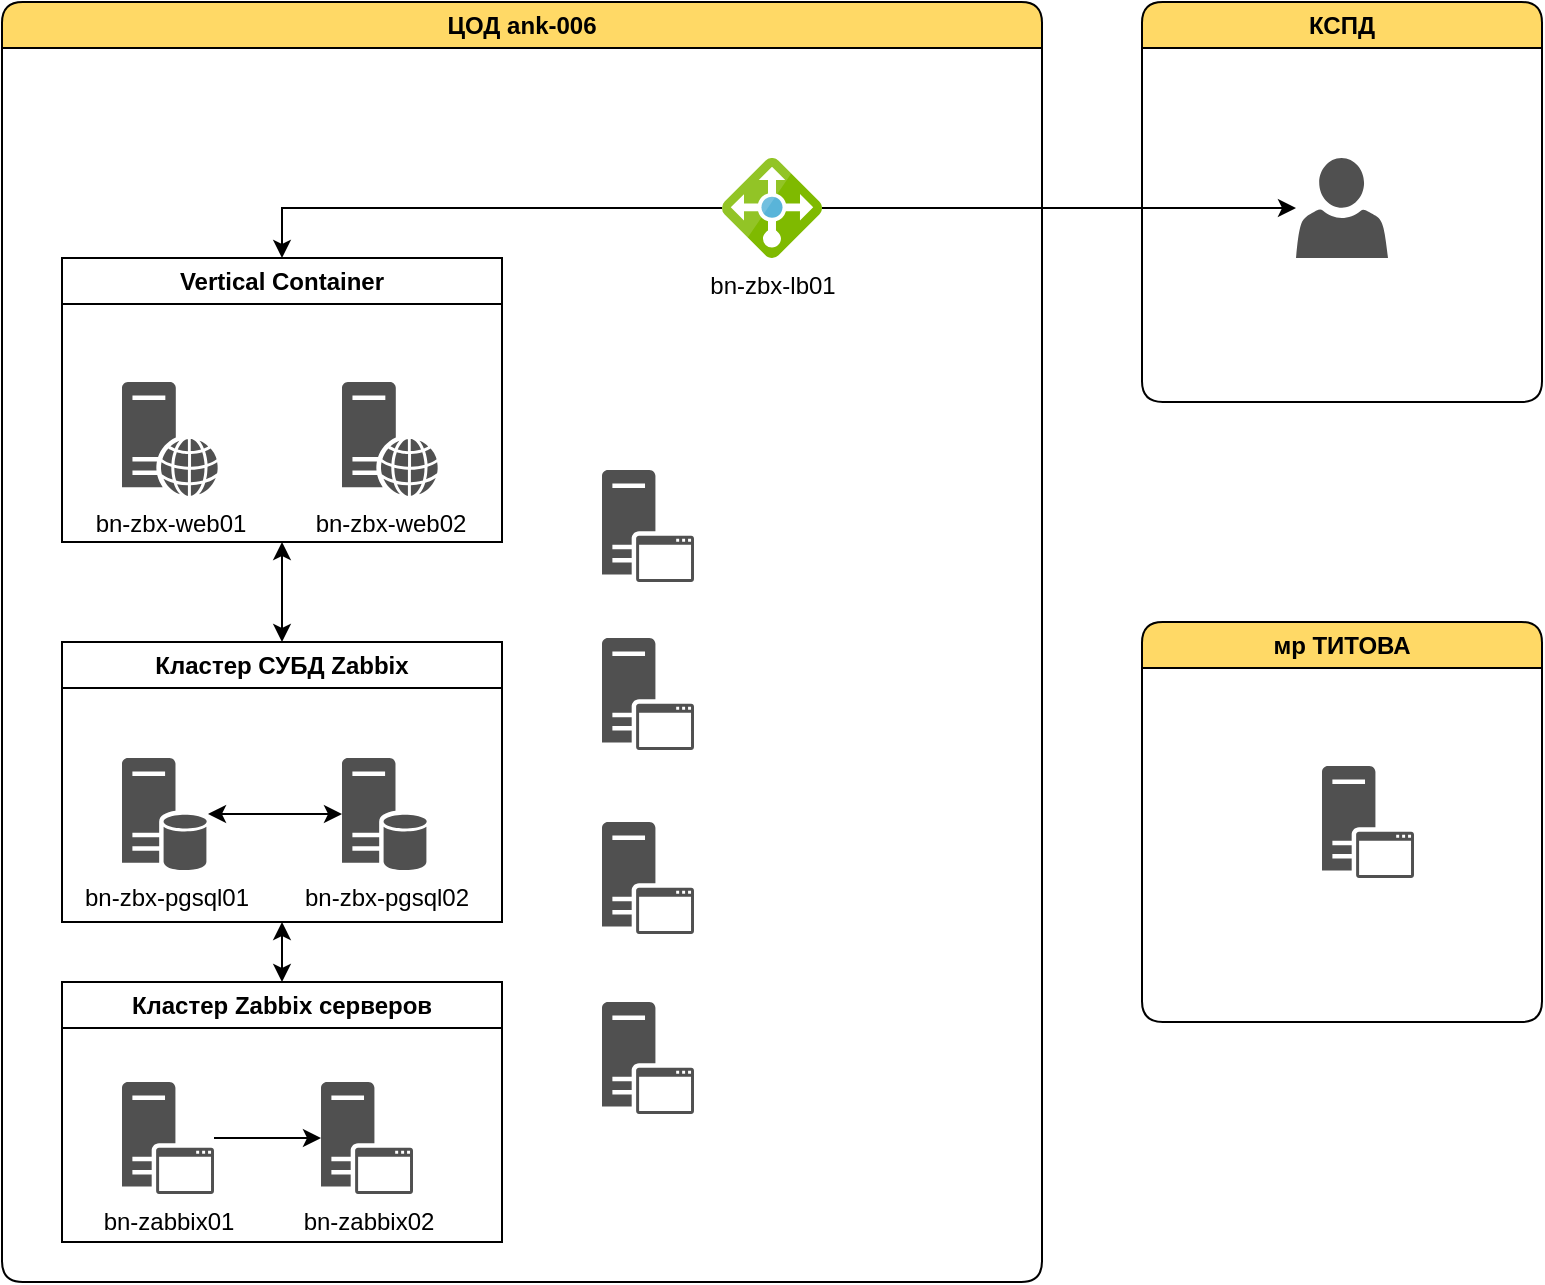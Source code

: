 <mxfile version="26.0.11">
  <diagram id="l8hXMBHkgcEJcSW0mbfh" name="Page-1">
    <mxGraphModel dx="1221" dy="663" grid="1" gridSize="10" guides="1" tooltips="1" connect="1" arrows="1" fold="1" page="1" pageScale="1" pageWidth="1169" pageHeight="827" math="0" shadow="0">
      <root>
        <object label="" id="0">
          <mxCell />
        </object>
        <mxCell id="1" parent="0" />
        <mxCell id="rNMLbwtCQdPNrBkOy4mB-1" value="ЦОД ank-006" style="swimlane;whiteSpace=wrap;html=1;gradientColor=none;fillColor=#FFD966;rounded=1;shadow=0;" vertex="1" parent="1">
          <mxGeometry x="110" y="60" width="520" height="640" as="geometry" />
        </mxCell>
        <mxCell id="rNMLbwtCQdPNrBkOy4mB-33" style="edgeStyle=orthogonalEdgeStyle;rounded=0;orthogonalLoop=1;jettySize=auto;html=1;entryX=0.5;entryY=0;entryDx=0;entryDy=0;" edge="1" parent="rNMLbwtCQdPNrBkOy4mB-1" source="rNMLbwtCQdPNrBkOy4mB-5" target="rNMLbwtCQdPNrBkOy4mB-29">
          <mxGeometry relative="1" as="geometry" />
        </mxCell>
        <mxCell id="rNMLbwtCQdPNrBkOy4mB-5" value="bn-zbx-lb01" style="image;sketch=0;aspect=fixed;html=1;points=[];align=center;fontSize=12;image=img/lib/mscae/Load_Balancer_feature.svg;" vertex="1" parent="rNMLbwtCQdPNrBkOy4mB-1">
          <mxGeometry x="360" y="78" width="50" height="50" as="geometry" />
        </mxCell>
        <mxCell id="rNMLbwtCQdPNrBkOy4mB-16" value="" style="sketch=0;pointerEvents=1;shadow=0;dashed=0;html=1;strokeColor=none;fillColor=#505050;labelPosition=center;verticalLabelPosition=bottom;verticalAlign=top;outlineConnect=0;align=center;shape=mxgraph.office.servers.application_server;" vertex="1" parent="rNMLbwtCQdPNrBkOy4mB-1">
          <mxGeometry x="300" y="410" width="46" height="56" as="geometry" />
        </mxCell>
        <mxCell id="rNMLbwtCQdPNrBkOy4mB-18" value="" style="sketch=0;pointerEvents=1;shadow=0;dashed=0;html=1;strokeColor=none;fillColor=#505050;labelPosition=center;verticalLabelPosition=bottom;verticalAlign=top;outlineConnect=0;align=center;shape=mxgraph.office.servers.application_server;" vertex="1" parent="rNMLbwtCQdPNrBkOy4mB-1">
          <mxGeometry x="300" y="500" width="46" height="56" as="geometry" />
        </mxCell>
        <mxCell id="rNMLbwtCQdPNrBkOy4mB-19" value="" style="sketch=0;pointerEvents=1;shadow=0;dashed=0;html=1;strokeColor=none;fillColor=#505050;labelPosition=center;verticalLabelPosition=bottom;verticalAlign=top;outlineConnect=0;align=center;shape=mxgraph.office.servers.application_server;" vertex="1" parent="rNMLbwtCQdPNrBkOy4mB-1">
          <mxGeometry x="300" y="318" width="46" height="56" as="geometry" />
        </mxCell>
        <mxCell id="rNMLbwtCQdPNrBkOy4mB-20" value="" style="sketch=0;pointerEvents=1;shadow=0;dashed=0;html=1;strokeColor=none;fillColor=#505050;labelPosition=center;verticalLabelPosition=bottom;verticalAlign=top;outlineConnect=0;align=center;shape=mxgraph.office.servers.application_server;" vertex="1" parent="rNMLbwtCQdPNrBkOy4mB-1">
          <mxGeometry x="300" y="234" width="46" height="56" as="geometry" />
        </mxCell>
        <mxCell id="rNMLbwtCQdPNrBkOy4mB-28" style="edgeStyle=orthogonalEdgeStyle;rounded=0;orthogonalLoop=1;jettySize=auto;html=1;exitX=0.5;exitY=0;exitDx=0;exitDy=0;entryX=0.5;entryY=1;entryDx=0;entryDy=0;startArrow=classic;startFill=1;" edge="1" parent="rNMLbwtCQdPNrBkOy4mB-1" source="rNMLbwtCQdPNrBkOy4mB-25" target="rNMLbwtCQdPNrBkOy4mB-26">
          <mxGeometry relative="1" as="geometry" />
        </mxCell>
        <mxCell id="rNMLbwtCQdPNrBkOy4mB-25" value="Кластер Zabbix серверов" style="swimlane;whiteSpace=wrap;html=1;" vertex="1" parent="rNMLbwtCQdPNrBkOy4mB-1">
          <mxGeometry x="30" y="490" width="220" height="130" as="geometry">
            <mxRectangle x="30" y="490" width="180" height="30" as="alternateBounds" />
          </mxGeometry>
        </mxCell>
        <mxCell id="rNMLbwtCQdPNrBkOy4mB-14" value="bn-zabbix02" style="sketch=0;pointerEvents=1;shadow=0;dashed=0;html=1;strokeColor=none;fillColor=#505050;labelPosition=center;verticalLabelPosition=bottom;verticalAlign=top;outlineConnect=0;align=center;shape=mxgraph.office.servers.application_server;" vertex="1" parent="rNMLbwtCQdPNrBkOy4mB-25">
          <mxGeometry x="129.5" y="50" width="46" height="56" as="geometry" />
        </mxCell>
        <mxCell id="rNMLbwtCQdPNrBkOy4mB-34" style="edgeStyle=orthogonalEdgeStyle;rounded=0;orthogonalLoop=1;jettySize=auto;html=1;" edge="1" parent="rNMLbwtCQdPNrBkOy4mB-25" source="rNMLbwtCQdPNrBkOy4mB-13" target="rNMLbwtCQdPNrBkOy4mB-14">
          <mxGeometry relative="1" as="geometry" />
        </mxCell>
        <mxCell id="rNMLbwtCQdPNrBkOy4mB-13" value="bn-zabbix01" style="sketch=0;pointerEvents=1;shadow=0;dashed=0;html=1;strokeColor=none;fillColor=#505050;labelPosition=center;verticalLabelPosition=bottom;verticalAlign=top;outlineConnect=0;align=center;shape=mxgraph.office.servers.application_server;" vertex="1" parent="rNMLbwtCQdPNrBkOy4mB-25">
          <mxGeometry x="30" y="50" width="46" height="56" as="geometry" />
        </mxCell>
        <mxCell id="rNMLbwtCQdPNrBkOy4mB-30" style="edgeStyle=orthogonalEdgeStyle;rounded=0;orthogonalLoop=1;jettySize=auto;html=1;exitX=0.5;exitY=0;exitDx=0;exitDy=0;startArrow=classic;startFill=1;" edge="1" parent="rNMLbwtCQdPNrBkOy4mB-1" source="rNMLbwtCQdPNrBkOy4mB-26">
          <mxGeometry relative="1" as="geometry">
            <mxPoint x="140" y="270" as="targetPoint" />
          </mxGeometry>
        </mxCell>
        <mxCell id="rNMLbwtCQdPNrBkOy4mB-26" value="Кластер СУБД Zabbix" style="swimlane;whiteSpace=wrap;html=1;" vertex="1" parent="rNMLbwtCQdPNrBkOy4mB-1">
          <mxGeometry x="30" y="320" width="220" height="140" as="geometry" />
        </mxCell>
        <mxCell id="rNMLbwtCQdPNrBkOy4mB-10" value="bn-zbx-pgsql02" style="sketch=0;pointerEvents=1;shadow=0;dashed=0;html=1;strokeColor=none;fillColor=#505050;labelPosition=center;verticalLabelPosition=bottom;verticalAlign=top;outlineConnect=0;align=center;shape=mxgraph.office.servers.database_server;" vertex="1" parent="rNMLbwtCQdPNrBkOy4mB-26">
          <mxGeometry x="140" y="58" width="43" height="56" as="geometry" />
        </mxCell>
        <mxCell id="rNMLbwtCQdPNrBkOy4mB-27" style="edgeStyle=orthogonalEdgeStyle;rounded=0;orthogonalLoop=1;jettySize=auto;html=1;startArrow=classic;startFill=1;" edge="1" parent="rNMLbwtCQdPNrBkOy4mB-26" source="rNMLbwtCQdPNrBkOy4mB-9" target="rNMLbwtCQdPNrBkOy4mB-10">
          <mxGeometry relative="1" as="geometry" />
        </mxCell>
        <mxCell id="rNMLbwtCQdPNrBkOy4mB-9" value="bn-zbx-pgsql01" style="sketch=0;pointerEvents=1;shadow=0;dashed=0;html=1;strokeColor=none;fillColor=#505050;labelPosition=center;verticalLabelPosition=bottom;verticalAlign=top;outlineConnect=0;align=center;shape=mxgraph.office.servers.database_server;" vertex="1" parent="rNMLbwtCQdPNrBkOy4mB-26">
          <mxGeometry x="30" y="58" width="43" height="56" as="geometry" />
        </mxCell>
        <mxCell id="rNMLbwtCQdPNrBkOy4mB-29" value="Vertical Container" style="swimlane;whiteSpace=wrap;html=1;" vertex="1" parent="rNMLbwtCQdPNrBkOy4mB-1">
          <mxGeometry x="30" y="128" width="220" height="142" as="geometry" />
        </mxCell>
        <mxCell id="rNMLbwtCQdPNrBkOy4mB-11" value="bn-zbx-web01" style="sketch=0;pointerEvents=1;shadow=0;dashed=0;html=1;strokeColor=none;fillColor=#505050;labelPosition=center;verticalLabelPosition=bottom;verticalAlign=top;outlineConnect=0;align=center;shape=mxgraph.office.servers.web_server;" vertex="1" parent="rNMLbwtCQdPNrBkOy4mB-29">
          <mxGeometry x="30" y="62" width="48" height="57" as="geometry" />
        </mxCell>
        <mxCell id="rNMLbwtCQdPNrBkOy4mB-12" value="bn-zbx-web02" style="sketch=0;pointerEvents=1;shadow=0;dashed=0;html=1;strokeColor=none;fillColor=#505050;labelPosition=center;verticalLabelPosition=bottom;verticalAlign=top;outlineConnect=0;align=center;shape=mxgraph.office.servers.web_server;" vertex="1" parent="rNMLbwtCQdPNrBkOy4mB-29">
          <mxGeometry x="140" y="62" width="48" height="57" as="geometry" />
        </mxCell>
        <mxCell id="rNMLbwtCQdPNrBkOy4mB-2" value="КСПД" style="swimlane;whiteSpace=wrap;html=1;rounded=1;swimlaneFillColor=none;fillColor=#FFD966;" vertex="1" parent="1">
          <mxGeometry x="680" y="60" width="200" height="200" as="geometry" />
        </mxCell>
        <mxCell id="rNMLbwtCQdPNrBkOy4mB-31" value="" style="sketch=0;pointerEvents=1;shadow=0;dashed=0;html=1;strokeColor=none;fillColor=#505050;labelPosition=center;verticalLabelPosition=bottom;verticalAlign=top;outlineConnect=0;align=center;shape=mxgraph.office.users.user;" vertex="1" parent="rNMLbwtCQdPNrBkOy4mB-2">
          <mxGeometry x="77" y="78" width="46" height="50" as="geometry" />
        </mxCell>
        <mxCell id="rNMLbwtCQdPNrBkOy4mB-15" value="мр ТИТОВА" style="swimlane;whiteSpace=wrap;html=1;rounded=1;swimlaneFillColor=none;fillColor=#FFD966;" vertex="1" parent="1">
          <mxGeometry x="680" y="370" width="200" height="200" as="geometry" />
        </mxCell>
        <mxCell id="rNMLbwtCQdPNrBkOy4mB-17" value="" style="sketch=0;pointerEvents=1;shadow=0;dashed=0;html=1;strokeColor=none;fillColor=#505050;labelPosition=center;verticalLabelPosition=bottom;verticalAlign=top;outlineConnect=0;align=center;shape=mxgraph.office.servers.application_server;" vertex="1" parent="rNMLbwtCQdPNrBkOy4mB-15">
          <mxGeometry x="90" y="72" width="46" height="56" as="geometry" />
        </mxCell>
        <mxCell id="rNMLbwtCQdPNrBkOy4mB-32" style="edgeStyle=orthogonalEdgeStyle;rounded=0;orthogonalLoop=1;jettySize=auto;html=1;" edge="1" parent="1" source="rNMLbwtCQdPNrBkOy4mB-5" target="rNMLbwtCQdPNrBkOy4mB-31">
          <mxGeometry relative="1" as="geometry" />
        </mxCell>
      </root>
    </mxGraphModel>
  </diagram>
</mxfile>
